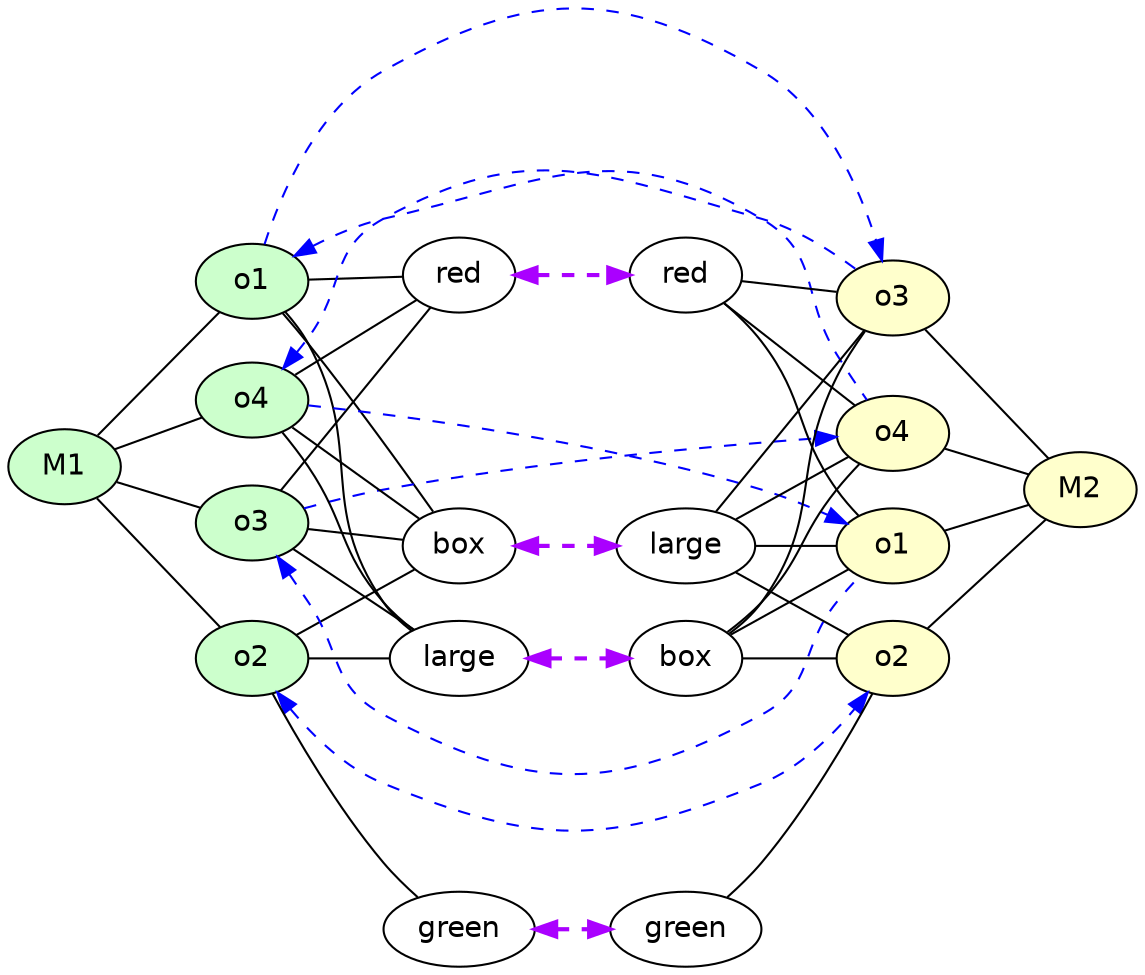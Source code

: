 strict digraph G {
	graph [bb="0,0,531.19,458.14",
		rankdir=LR
	];
	node [label="\N"];
	M1	 [fillcolor="#CCFFCC",
		fontname=Helvetica,
		height=0.5,
		pos="27,240",
		shape=oval,
		style=filled,
		width=0.75];
	o1_1	 [fillcolor="#CCFFCC",
		fontname=Helvetica,
		height=0.5,
		label=o1,
		pos="117,213",
		shape=oval,
		style=filled,
		width=0.75];
	M1 -> o1_1	 [constraint=true,
		dir=none,
		penwidth=1,
		pos="52.07,232.48 64.657,228.7 79.851,224.14 92.375,220.39"];
	o2_1	 [fillcolor="#CCFFCC",
		fontname=Helvetica,
		height=0.5,
		label=o2,
		pos="117,148",
		shape=oval,
		style=filled,
		width=0.75];
	M1 -> o2_1	 [constraint=true,
		dir=none,
		penwidth=1,
		pos="41.862,224.81 58.537,207.76 85.432,180.27 102.12,163.21"];
	o3_1	 [fillcolor="#CCFFCC",
		fontname=Helvetica,
		height=0.5,
		label=o3,
		pos="117,329",
		shape=oval,
		style=filled,
		width=0.75];
	M1 -> o3_1	 [constraint=true,
		dir=none,
		penwidth=1,
		pos="42.267,255.1 58.817,271.46 85.079,297.43 101.66,313.83"];
	o4_1	 [fillcolor="#CCFFCC",
		fontname=Helvetica,
		height=0.5,
		label=o4,
		pos="117,272",
		shape=oval,
		style=filled,
		width=0.75];
	M1 -> o4_1	 [constraint=true,
		dir=none,
		penwidth=1,
		pos="51.118,248.58 64.135,253.2 80.148,258.9 93.127,263.51"];
	M2	 [fillcolor="#FFFFCC",
		fontname=Helvetica,
		height=0.5,
		pos="504.19,229",
		shape=oval,
		style=filled,
		width=0.75];
	red_1	 [fontname=Helvetica,
		height=0.5,
		label=red,
		pos="213.8,332",
		shape=oval,
		width=0.75];
	o1_1 -> red_1	 [constraint=true,
		dir=none,
		pos="130.54,228.89 134.87,234.01 139.66,239.72 144,245 164.18,269.52 187.15,298.33 201.05,315.87"];
	box_1	 [fontname=Helvetica,
		height=0.5,
		label=box,
		pos="213.8,202",
		shape=oval,
		width=0.75];
	o1_1 -> box_1	 [constraint=true,
		dir=none,
		pos="143.71,209.97 157.25,208.43 173.65,206.56 187.18,205.03"];
	large_1	 [fontname=Helvetica,
		height=0.5,
		label=large,
		pos="213.8,148",
		shape=oval,
		width=0.86659];
	o1_1 -> large_1	 [constraint=true,
		dir=none,
		pos="136.12,200.16 152.65,189.06 176.48,173.06 193.38,161.71"];
	o3_2	 [fillcolor="#FFFFCC",
		fontname=Helvetica,
		height=0.5,
		label=o3,
		pos="414.19,202",
		shape=oval,
		style=filled,
		width=0.75];
	o1_1 -> o3_2	 [color=blue,
		constraint=true,
		penwidth=1,
		pos="e,398.22,187.08 128.94,196.43 133.67,189.8 139.14,182.07 144,175 160.36,151.24 154.57,134.61 180,121 247.08,85.099 284.11,85.099 \
351.19,121 376.62,134.61 368.9,152.69 387.19,175 388.45,176.54 389.78,178.09 391.16,179.62",
		style=dashed];
	o4_2	 [fillcolor="#FFFFCC",
		fontname=Helvetica,
		height=0.5,
		label=o4,
		pos="414.19,256",
		shape=oval,
		style=filled,
		width=0.75];
	o1_1 -> o4_2	 [color=blue,
		constraint=true,
		dir=back,
		penwidth=1,
		pos="s,141.97,220.16 151.86,222.74 160.97,225.04 170.81,227.31 180,229 254.47,242.69 343.61,250.69 387.32,254.08",
		style=dashed];
	red_2	 [fontname=Helvetica,
		height=0.5,
		label=red,
		pos="317.39,332",
		shape=oval,
		width=0.75];
	red_1 -> red_2	 [color="#AA00FF",
		constraint=true,
		dir=both,
		penwidth=2,
		pos="s,241.02,332 e,290.35,332 251.07,332 260.51,332 270.64,332 280.07,332",
		style=dashed];
	o1_2	 [fillcolor="#FFFFCC",
		fontname=Helvetica,
		height=0.5,
		label=o1,
		pos="414.19,321",
		shape=oval,
		style=filled,
		width=0.75];
	o1_2 -> M2	 [constraint=true,
		dir=none,
		penwidth=1,
		pos="429.05,305.81 445.73,288.76 472.62,261.27 489.3,244.21"];
	red_2 -> o1_2	 [constraint=true,
		dir=none,
		pos="344.1,328.97 357.64,327.43 374.04,325.56 387.57,324.03"];
	red_2 -> o3_2	 [constraint=true,
		dir=none,
		pos="334.71,317.73 340.39,312.52 346.45,306.35 351.19,300 372.34,271.64 366.42,257.64 387.19,229 390.3,224.71 394.11,220.46 397.86,216.65"];
	red_2 -> o4_2	 [constraint=true,
		dir=none,
		pos="335.15,318.06 352.61,304.35 379.12,283.53 396.55,269.85"];
	large_2	 [fontname=Helvetica,
		height=0.5,
		label=large,
		pos="317.39,202",
		shape=oval,
		width=0.86659];
	box_1 -> large_2	 [color="#AA00FF",
		constraint=true,
		dir=both,
		penwidth=2,
		pos="s,241.02,202 e,285.95,202 251.14,202 259.16,202 267.69,202 275.86,202",
		style=dashed];
	box_2	 [fontname=Helvetica,
		height=0.5,
		label=box,
		pos="317.39,148",
		shape=oval,
		width=0.75];
	box_2 -> o1_2	 [constraint=true,
		dir=none,
		pos="337.07,160.62 342.23,164.7 347.41,169.58 351.19,175 380.14,216.49 364.28,237.88 387.19,283 391.07,290.65 396.37,298.48 401.24,305.03"];
	o2_2	 [fillcolor="#FFFFCC",
		fontname=Helvetica,
		height=0.5,
		label=o2,
		pos="414.19,148",
		shape=oval,
		style=filled,
		width=0.75];
	box_2 -> o2_2	 [constraint=true,
		dir=none,
		pos="344.61,148 357.92,148 373.89,148 387.17,148"];
	box_2 -> o3_2	 [constraint=true,
		dir=none,
		pos="338.39,159.72 354.63,168.77 377,181.25 393.23,190.31"];
	box_2 -> o4_2	 [constraint=true,
		dir=none,
		pos="336.18,161.33 341.33,165.42 346.72,170.13 351.19,175 370.69,196.25 368.9,206.69 387.19,229 390.55,233.1 394.45,237.28 398.22,241.08"];
	large_1 -> box_2	 [color="#AA00FF",
		constraint=true,
		dir=both,
		penwidth=2,
		pos="s,245.16,148 e,290.34,148 255.28,148 263.49,148 272.05,148 280.11,148",
		style=dashed];
	large_2 -> o1_2	 [constraint=true,
		dir=none,
		pos="330.85,218.55 349.45,241.41 382.78,282.39 401.15,304.97"];
	large_2 -> o2_2	 [constraint=true,
		dir=none,
		pos="339.84,189.48 355.93,180.5 377.44,168.5 393.18,159.72"];
	large_2 -> o3_2	 [constraint=true,
		dir=none,
		pos="348.82,202 361.18,202 375.24,202 387.14,202"];
	large_2 -> o4_2	 [constraint=true,
		dir=none,
		pos="339.84,214.52 355.93,223.5 377.44,235.5 393.18,244.28"];
	o2_1 -> box_1	 [constraint=true,
		dir=none,
		pos="138,159.72 154.24,168.77 176.61,181.25 192.83,190.31"];
	o2_1 -> large_1	 [constraint=true,
		dir=none,
		pos="144.22,148 156.08,148 170.04,148 182.34,148"];
	green_1	 [fontname=Helvetica,
		height=0.5,
		label=green,
		pos="213.8,18",
		shape=oval,
		width=0.93881];
	o2_1 -> green_1	 [constraint=true,
		dir=none,
		pos="126.33,130.86 137.72,110.6 158.19,76.319 180,50 184.74,44.276 190.44,38.534 195.8,33.525"];
	o2_1 -> o2_2	 [color=blue,
		constraint=true,
		dir=both,
		penwidth=1,
		pos="s,128.53,131.41 e,402.66,131.41 134.94,123.5 146.21,110.26 162,95.2 180,88 250.64,59.743 280.55,59.743 351.19,88 369.19,95.2 384.98,\
110.26 396.25,123.5",
		style=dashed];
	green_2	 [fontname=Helvetica,
		height=0.5,
		label=green,
		pos="317.39,18",
		shape=oval,
		width=0.93881];
	green_1 -> green_2	 [color="#AA00FF",
		constraint=true,
		dir=both,
		penwidth=2,
		pos="s,247.72,18 e,283.39,18 257.91,18 262.98,18 268.14,18 273.2,18",
		style=dashed];
	o2_2 -> M2	 [constraint=true,
		dir=none,
		penwidth=1,
		pos="430.28,162.48 446.56,177.13 471.59,199.67 487.93,214.37"];
	green_2 -> o2_2	 [constraint=true,
		dir=none,
		pos="335.39,33.525 340.75,38.534 346.44,44.276 351.19,50 373,76.319 393.47,110.6 404.86,130.86"];
	o3_1 -> red_1	 [constraint=true,
		dir=none,
		pos="144.22,329.84 157.53,330.26 173.5,330.75 186.78,331.16"];
	o3_1 -> o1_2	 [color=blue,
		constraint=true,
		dir=back,
		penwidth=1,
		pos="s,122.16,346.85 125.62,356.56 134.83,380.77 152.01,414.47 180,430 246.53,466.91 285.29,468.03 351.19,430 385.26,410.34 402.57,364.44 \
409.84,338.92",
		style=dashed];
	o3_1 -> box_1	 [constraint=true,
		dir=none,
		pos="131.34,313.71 135.53,309.08 140.04,303.91 144,299 166,271.7 189.37,238.17 202.72,218.53"];
	o3_1 -> large_1	 [constraint=true,
		dir=none,
		pos="132.75,314.16 136.88,309.62 141,304.39 144,299 171.9,248.85 148.09,222.7 180,175 183.34,170.01 187.89,165.5 192.58,161.66"];
	o3_1 -> o4_2	 [color=blue,
		constraint=true,
		penwidth=1,
		pos="e,401.95,272.37 136.88,341.28 148.88,347.97 164.76,355.56 180,359 254.21,375.77 285.64,397.63 351.19,359 379.64,342.23 369.6,321.95 \
387.19,294 389.97,289.58 393.07,284.97 396.15,280.54",
		style=dashed];
	o3_2 -> M2	 [constraint=true,
		dir=none,
		penwidth=1,
		pos="439.26,209.52 451.84,213.3 467.04,217.86 479.56,221.61"];
	o4_1 -> red_1	 [constraint=true,
		dir=none,
		pos="137.06,284.43 153.67,294.73 177.16,309.29 193.77,319.58"];
	o4_1 -> o1_2	 [color=blue,
		constraint=true,
		penwidth=1,
		pos="e,396.93,334.96 131.81,287.45 135.92,292 140.28,297.08 144,302 162.09,325.89 153.76,344.54 180,359 246.63,395.73 277.89,379.39 351.19,\
359 364.49,355.3 377.79,347.95 388.72,340.69",
		style=dashed];
	o4_1 -> box_1	 [constraint=true,
		dir=none,
		pos="135.66,258.5 152.8,246.11 178.07,227.84 195.19,215.46"];
	o4_1 -> large_1	 [constraint=true,
		dir=none,
		pos="131.1,256.53 135.45,251.44 140.12,245.63 144,240 162.74,212.81 158.69,200.23 180,175 183.97,170.29 188.87,165.83 193.69,161.94"];
	o4_1 -> o3_2	 [color=blue,
		constraint=true,
		dir=back,
		penwidth=1,
		pos="s,143.8,269.06 153.74,267.83 200.37,261.96 282.94,249.61 351.19,229 365.31,224.73 380.54,218.27 392.48,212.73",
		style=dashed];
	o4_2 -> M2	 [constraint=true,
		dir=none,
		penwidth=1,
		pos="439.26,248.48 451.84,244.7 467.04,240.14 479.56,236.39"];
}
